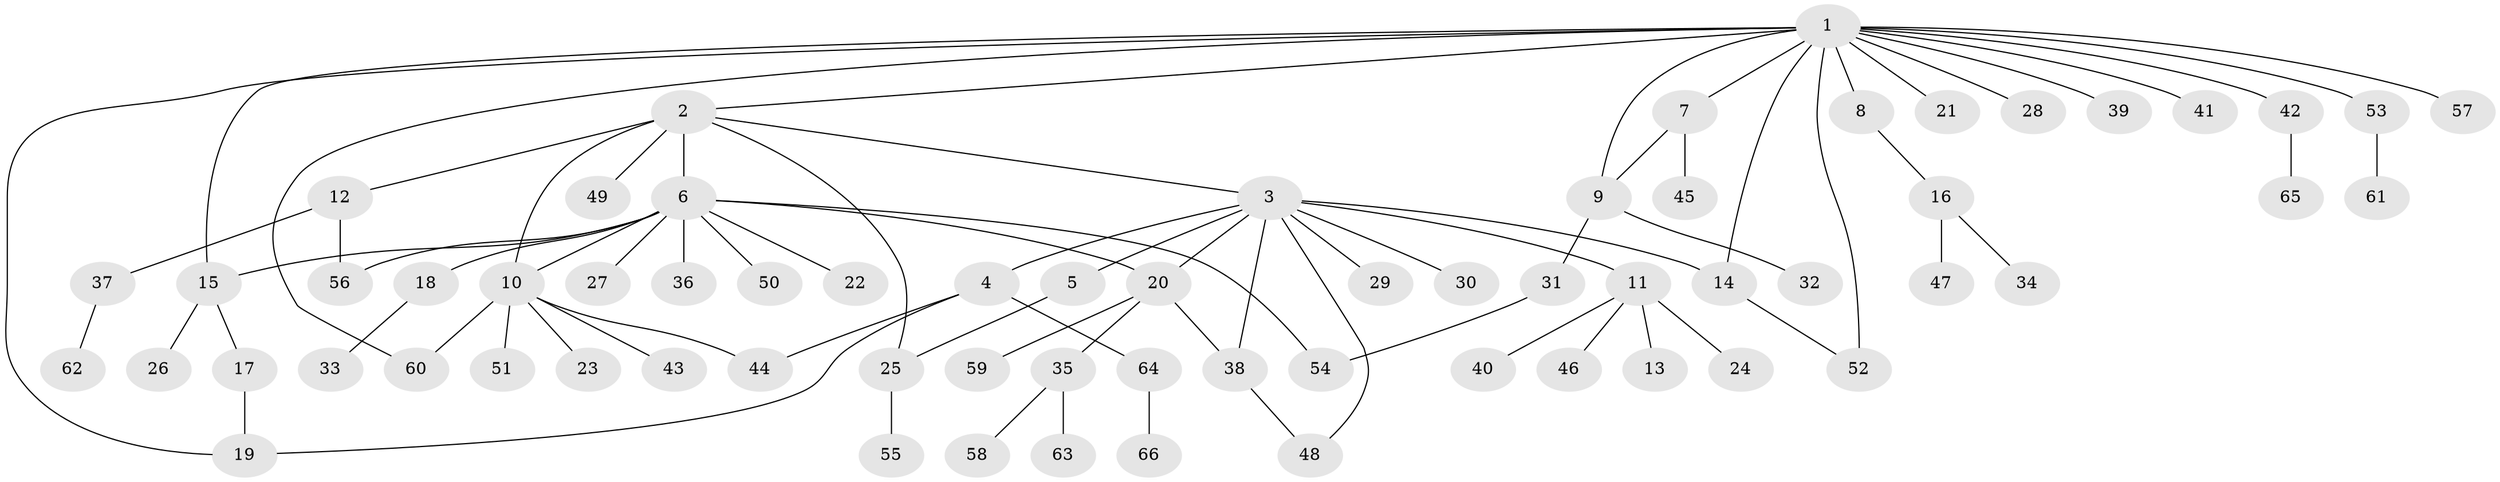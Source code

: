 // coarse degree distribution, {8: 0.05, 5: 0.1, 7: 0.1, 2: 0.15, 3: 0.2, 1: 0.4}
// Generated by graph-tools (version 1.1) at 2025/50/03/04/25 22:50:06]
// undirected, 66 vertices, 80 edges
graph export_dot {
  node [color=gray90,style=filled];
  1;
  2;
  3;
  4;
  5;
  6;
  7;
  8;
  9;
  10;
  11;
  12;
  13;
  14;
  15;
  16;
  17;
  18;
  19;
  20;
  21;
  22;
  23;
  24;
  25;
  26;
  27;
  28;
  29;
  30;
  31;
  32;
  33;
  34;
  35;
  36;
  37;
  38;
  39;
  40;
  41;
  42;
  43;
  44;
  45;
  46;
  47;
  48;
  49;
  50;
  51;
  52;
  53;
  54;
  55;
  56;
  57;
  58;
  59;
  60;
  61;
  62;
  63;
  64;
  65;
  66;
  1 -- 2;
  1 -- 7;
  1 -- 8;
  1 -- 9;
  1 -- 14;
  1 -- 15;
  1 -- 19;
  1 -- 21;
  1 -- 28;
  1 -- 39;
  1 -- 41;
  1 -- 42;
  1 -- 52;
  1 -- 53;
  1 -- 57;
  1 -- 60;
  2 -- 3;
  2 -- 6;
  2 -- 10;
  2 -- 12;
  2 -- 25;
  2 -- 49;
  3 -- 4;
  3 -- 5;
  3 -- 11;
  3 -- 14;
  3 -- 20;
  3 -- 29;
  3 -- 30;
  3 -- 38;
  3 -- 48;
  4 -- 19;
  4 -- 44;
  4 -- 64;
  5 -- 25;
  6 -- 10;
  6 -- 15;
  6 -- 18;
  6 -- 20;
  6 -- 22;
  6 -- 27;
  6 -- 36;
  6 -- 50;
  6 -- 54;
  6 -- 56;
  7 -- 9;
  7 -- 45;
  8 -- 16;
  9 -- 31;
  9 -- 32;
  10 -- 23;
  10 -- 43;
  10 -- 44;
  10 -- 51;
  10 -- 60;
  11 -- 13;
  11 -- 24;
  11 -- 40;
  11 -- 46;
  12 -- 37;
  12 -- 56;
  14 -- 52;
  15 -- 17;
  15 -- 26;
  16 -- 34;
  16 -- 47;
  17 -- 19;
  18 -- 33;
  20 -- 35;
  20 -- 38;
  20 -- 59;
  25 -- 55;
  31 -- 54;
  35 -- 58;
  35 -- 63;
  37 -- 62;
  38 -- 48;
  42 -- 65;
  53 -- 61;
  64 -- 66;
}
